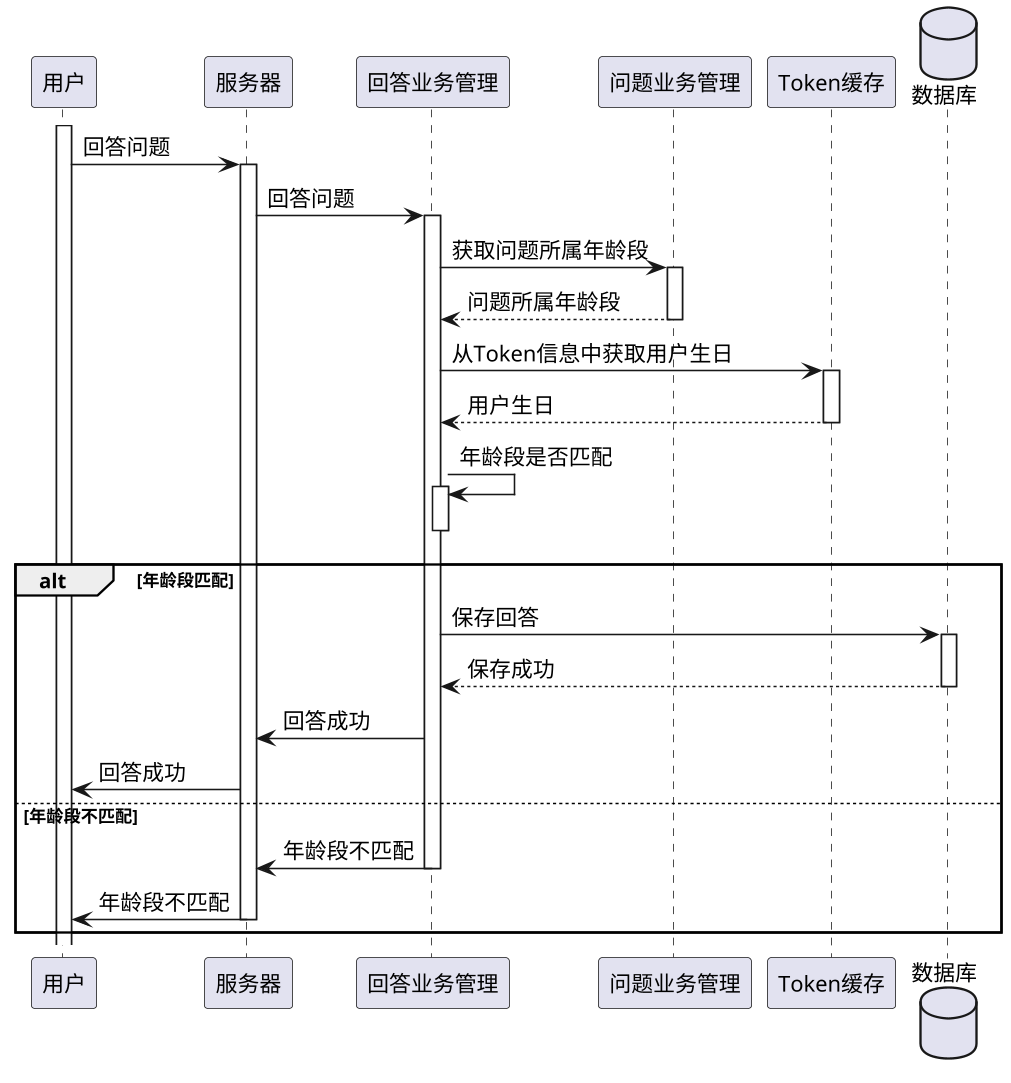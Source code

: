 @startuml
'https://plantuml.com/sequence-diagram
skinparam shadowing false
skinparam defaultFontName xfonts-wqy
skinparam dpi 150
skinparam activity  {
    DiamondFontSize 14
    ArrowFontSize 14
    FontSize 14
}

participant 用户 as User
participant 服务器 as Server
participant 回答业务管理 as AnswerService
participant 问题业务管理 as QuestionService
participant Token缓存 as CurUserTokenHolder
database 数据库 as DB
activate User
User -> Server ++: 回答问题
Server -> AnswerService ++: 回答问题
AnswerService -> QuestionService ++: 获取问题所属年龄段
return 问题所属年龄段
AnswerService -> CurUserTokenHolder++: 从Token信息中获取用户生日
return 用户生日
AnswerService -> AnswerService ++--: 年龄段是否匹配
alt 年龄段匹配
    AnswerService -> DB ++: 保存回答
    return 保存成功
    Server <- AnswerService : 回答成功
    User <- Server : 回答成功
else 年龄段不匹配
    Server <- AnswerService-- : 年龄段不匹配
    User <- Server-- : 年龄段不匹配
end
@enduml